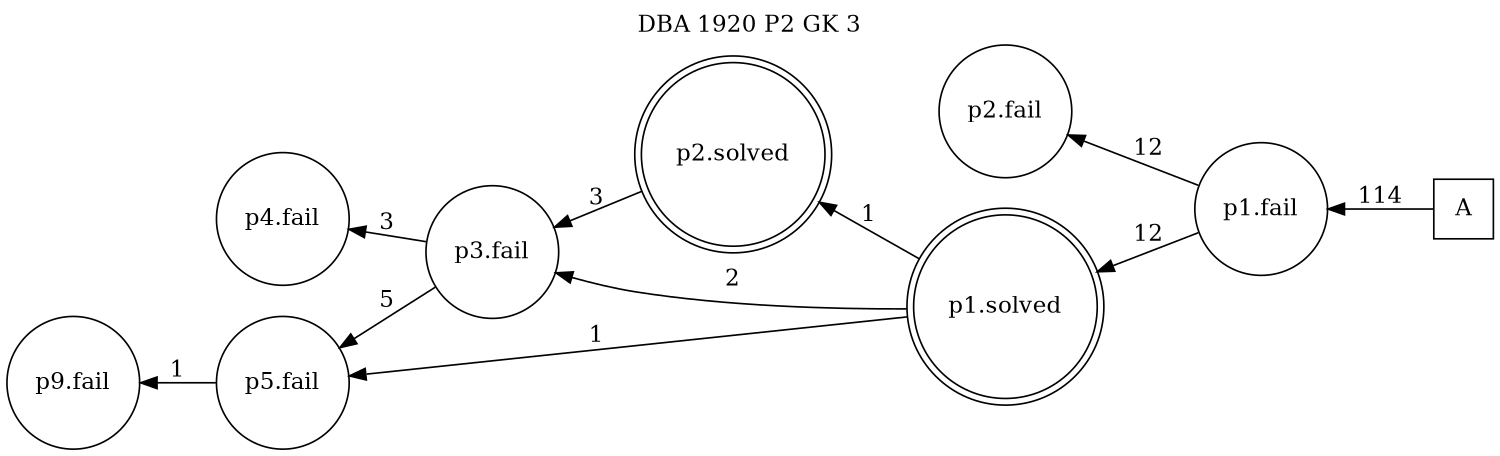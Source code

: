 digraph DBA_1920_P2_GK_3 {
labelloc="tl"
label= " DBA 1920 P2 GK 3 "
rankdir="RL";
graph [ size=" 10 , 10 !"]

"A" [shape="square" label="A"]
"p1.fail" [shape="circle" label="p1.fail"]
"p2.fail" [shape="circle" label="p2.fail"]
"p1.solved" [shape="doublecircle" label="p1.solved"]
"p2.solved" [shape="doublecircle" label="p2.solved"]
"p3.fail" [shape="circle" label="p3.fail"]
"p4.fail" [shape="circle" label="p4.fail"]
"p5.fail" [shape="circle" label="p5.fail"]
"p9.fail" [shape="circle" label="p9.fail"]
"A" -> "p1.fail" [ label=114]
"p1.fail" -> "p2.fail" [ label=12]
"p1.fail" -> "p1.solved" [ label=12]
"p1.solved" -> "p2.solved" [ label=1]
"p1.solved" -> "p3.fail" [ label=2]
"p1.solved" -> "p5.fail" [ label=1]
"p2.solved" -> "p3.fail" [ label=3]
"p3.fail" -> "p4.fail" [ label=3]
"p3.fail" -> "p5.fail" [ label=5]
"p5.fail" -> "p9.fail" [ label=1]
}
